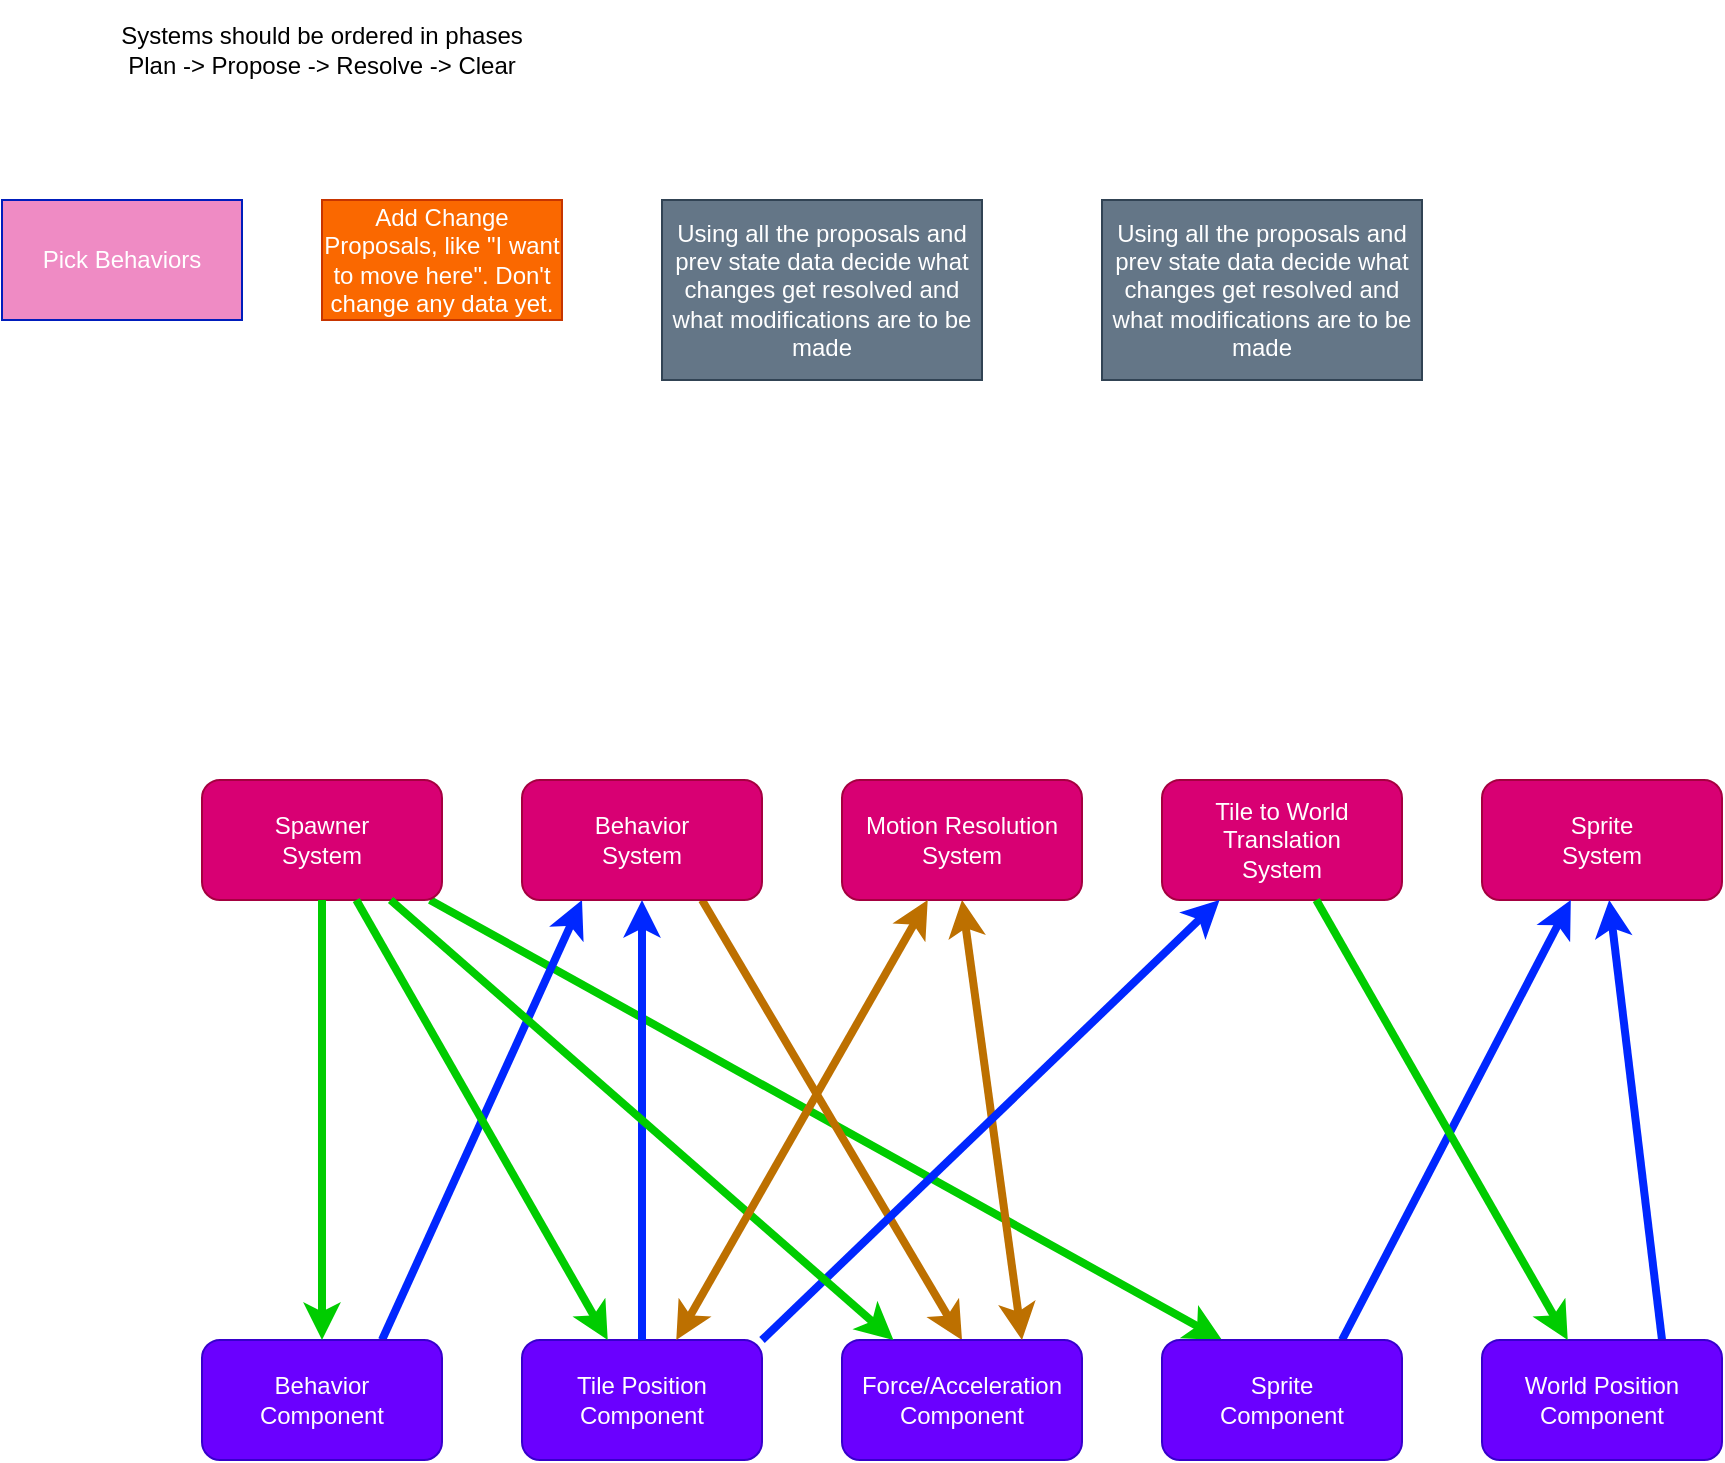 <mxfile>
    <diagram id="6vphwH7r_1HX4qWyt4NE" name="Page-1">
        <mxGraphModel dx="1111" dy="982" grid="1" gridSize="10" guides="1" tooltips="1" connect="1" arrows="1" fold="1" page="1" pageScale="1" pageWidth="900" pageHeight="1600" math="0" shadow="0">
            <root>
                <mxCell id="0"/>
                <mxCell id="1" parent="0"/>
                <mxCell id="2" value="Systems should be ordered in phases&lt;br&gt;Plan -&amp;gt; Propose -&amp;gt; Resolve -&amp;gt; Clear" style="text;strokeColor=none;align=center;fillColor=none;html=1;verticalAlign=middle;whiteSpace=wrap;rounded=0;" parent="1" vertex="1">
                    <mxGeometry x="130" y="140" width="220" height="50" as="geometry"/>
                </mxCell>
                <mxCell id="3" value="Pick Behaviors" style="rounded=0;whiteSpace=wrap;html=1;fillColor=#EF8BC4;fontColor=#ffffff;strokeColor=#001DBC;" parent="1" vertex="1">
                    <mxGeometry x="80" y="240" width="120" height="60" as="geometry"/>
                </mxCell>
                <mxCell id="4" value="&lt;font color=&quot;#ffffff&quot;&gt;Add Change Proposals, like &quot;I want to move here&quot;. Don't change any data yet.&lt;/font&gt;" style="rounded=0;whiteSpace=wrap;html=1;fillColor=#fa6800;strokeColor=#C73500;fontColor=#000000;" parent="1" vertex="1">
                    <mxGeometry x="240" y="240" width="120" height="60" as="geometry"/>
                </mxCell>
                <mxCell id="5" value="&lt;font color=&quot;#ffffff&quot;&gt;Using all the proposals and prev state data decide what changes get resolved and what modifications are to be made&lt;/font&gt;" style="rounded=0;whiteSpace=wrap;html=1;fillColor=#647687;strokeColor=#314354;fontColor=#ffffff;" parent="1" vertex="1">
                    <mxGeometry x="410" y="240" width="160" height="90" as="geometry"/>
                </mxCell>
                <mxCell id="6" value="&lt;font color=&quot;#ffffff&quot;&gt;Using all the proposals and prev state data decide what changes get resolved and what modifications are to be made&lt;/font&gt;" style="rounded=0;whiteSpace=wrap;html=1;fillColor=#647687;strokeColor=#314354;fontColor=#ffffff;" parent="1" vertex="1">
                    <mxGeometry x="630" y="240" width="160" height="90" as="geometry"/>
                </mxCell>
                <mxCell id="34" style="edgeStyle=none;html=1;strokeColor=#00CC00;strokeWidth=4;entryX=0.25;entryY=0;entryDx=0;entryDy=0;" edge="1" parent="1" source="7" target="28">
                    <mxGeometry relative="1" as="geometry"/>
                </mxCell>
                <mxCell id="7" value="Spawner&lt;br&gt;System" style="rounded=1;whiteSpace=wrap;html=1;fillColor=#d80073;fontColor=#ffffff;strokeColor=#A50040;" vertex="1" parent="1">
                    <mxGeometry x="180" y="530" width="120" height="60" as="geometry"/>
                </mxCell>
                <mxCell id="37" style="edgeStyle=none;html=1;exitX=0.75;exitY=0;exitDx=0;exitDy=0;entryX=0.25;entryY=1;entryDx=0;entryDy=0;strokeColor=#0027FF;strokeWidth=4;fillColor=#0050ef;" edge="1" parent="1" source="8" target="9">
                    <mxGeometry relative="1" as="geometry"/>
                </mxCell>
                <mxCell id="8" value="Behavior&lt;br&gt;Component" style="rounded=1;whiteSpace=wrap;html=1;fillColor=#6a00ff;fontColor=#ffffff;strokeColor=#3700CC;" vertex="1" parent="1">
                    <mxGeometry x="180" y="810" width="120" height="60" as="geometry"/>
                </mxCell>
                <mxCell id="41" style="edgeStyle=none;html=1;exitX=0.75;exitY=1;exitDx=0;exitDy=0;entryX=0.5;entryY=0;entryDx=0;entryDy=0;strokeColor=#BD7000;strokeWidth=4;startArrow=none;startFill=0;fillColor=#f0a30a;" edge="1" parent="1" source="9" target="12">
                    <mxGeometry relative="1" as="geometry"/>
                </mxCell>
                <mxCell id="9" value="Behavior&lt;br&gt;System" style="rounded=1;whiteSpace=wrap;html=1;fillColor=#d80073;fontColor=#ffffff;strokeColor=#A50040;" vertex="1" parent="1">
                    <mxGeometry x="340" y="530" width="120" height="60" as="geometry"/>
                </mxCell>
                <mxCell id="12" value="Force/Acceleration&lt;br&gt;Component" style="rounded=1;whiteSpace=wrap;html=1;fillColor=#6a00ff;fontColor=#ffffff;strokeColor=#3700CC;" vertex="1" parent="1">
                    <mxGeometry x="500" y="810" width="120" height="60" as="geometry"/>
                </mxCell>
                <mxCell id="43" style="edgeStyle=none;html=1;exitX=0.5;exitY=1;exitDx=0;exitDy=0;entryX=0.75;entryY=0;entryDx=0;entryDy=0;strokeColor=#BD7000;strokeWidth=4;startArrow=classic;startFill=1;fillColor=#f0a30a;" edge="1" parent="1" source="14" target="12">
                    <mxGeometry relative="1" as="geometry"/>
                </mxCell>
                <mxCell id="14" value="Motion Resolution&lt;br&gt;System" style="rounded=1;whiteSpace=wrap;html=1;fillColor=#d80073;fontColor=#ffffff;strokeColor=#A50040;" vertex="1" parent="1">
                    <mxGeometry x="500" y="530" width="120" height="60" as="geometry"/>
                </mxCell>
                <mxCell id="22" value="Tile to World&lt;br&gt;Translation&lt;br&gt;System" style="rounded=1;whiteSpace=wrap;html=1;fillColor=#d80073;fontColor=#ffffff;strokeColor=#A50040;" vertex="1" parent="1">
                    <mxGeometry x="660" y="530" width="120" height="60" as="geometry"/>
                </mxCell>
                <mxCell id="45" style="edgeStyle=none;html=1;exitX=0.75;exitY=0;exitDx=0;exitDy=0;strokeColor=#0027FF;strokeWidth=4;startArrow=none;startFill=0;" edge="1" parent="1" source="24" target="26">
                    <mxGeometry relative="1" as="geometry"/>
                </mxCell>
                <mxCell id="24" value="World Position Component" style="rounded=1;whiteSpace=wrap;html=1;fillColor=#6a00ff;fontColor=#ffffff;strokeColor=#3700CC;" vertex="1" parent="1">
                    <mxGeometry x="820" y="810" width="120" height="60" as="geometry"/>
                </mxCell>
                <mxCell id="26" value="Sprite&lt;br&gt;System" style="rounded=1;whiteSpace=wrap;html=1;fillColor=#d80073;fontColor=#ffffff;strokeColor=#A50040;" vertex="1" parent="1">
                    <mxGeometry x="820" y="530" width="120" height="60" as="geometry"/>
                </mxCell>
                <mxCell id="46" style="edgeStyle=none;html=1;exitX=0.75;exitY=0;exitDx=0;exitDy=0;strokeColor=#0027FF;strokeWidth=4;startArrow=none;startFill=0;" edge="1" parent="1" source="28" target="26">
                    <mxGeometry relative="1" as="geometry"/>
                </mxCell>
                <mxCell id="28" value="Sprite&lt;br&gt;Component" style="rounded=1;whiteSpace=wrap;html=1;fillColor=#6a00ff;fontColor=#ffffff;strokeColor=#3700CC;" vertex="1" parent="1">
                    <mxGeometry x="660" y="810" width="120" height="60" as="geometry"/>
                </mxCell>
                <mxCell id="44" style="edgeStyle=none;html=1;exitX=1;exitY=0;exitDx=0;exitDy=0;strokeColor=#0027FF;strokeWidth=4;startArrow=none;startFill=0;" edge="1" parent="1" source="32" target="22">
                    <mxGeometry relative="1" as="geometry"/>
                </mxCell>
                <mxCell id="32" value="Tile Position&lt;br&gt;Component" style="rounded=1;whiteSpace=wrap;html=1;fillColor=#6a00ff;fontColor=#ffffff;strokeColor=#3700CC;" vertex="1" parent="1">
                    <mxGeometry x="340" y="810" width="120" height="60" as="geometry"/>
                </mxCell>
                <mxCell id="35" style="edgeStyle=none;html=1;strokeColor=#00CC00;strokeWidth=4;" edge="1" parent="1" source="7" target="8">
                    <mxGeometry relative="1" as="geometry">
                        <mxPoint x="130" y="600" as="sourcePoint"/>
                        <mxPoint x="156.4" y="820" as="targetPoint"/>
                    </mxGeometry>
                </mxCell>
                <mxCell id="36" style="edgeStyle=none;html=1;strokeColor=#00CC00;strokeWidth=4;" edge="1" parent="1" source="7" target="32">
                    <mxGeometry relative="1" as="geometry">
                        <mxPoint x="250" y="590" as="sourcePoint"/>
                        <mxPoint x="166.4" y="830" as="targetPoint"/>
                    </mxGeometry>
                </mxCell>
                <mxCell id="38" style="edgeStyle=none;html=1;strokeColor=#0027FF;strokeWidth=4;fillColor=#0050ef;entryX=0.5;entryY=1;entryDx=0;entryDy=0;" edge="1" parent="1" source="32" target="9">
                    <mxGeometry relative="1" as="geometry">
                        <mxPoint x="560" y="890" as="sourcePoint"/>
                        <mxPoint x="700" y="670" as="targetPoint"/>
                    </mxGeometry>
                </mxCell>
                <mxCell id="39" style="edgeStyle=none;html=1;strokeColor=#00CC00;strokeWidth=4;" edge="1" parent="1" source="7" target="12">
                    <mxGeometry relative="1" as="geometry">
                        <mxPoint x="200" y="580" as="sourcePoint"/>
                        <mxPoint x="499.2" y="800" as="targetPoint"/>
                    </mxGeometry>
                </mxCell>
                <mxCell id="40" style="edgeStyle=none;html=1;strokeColor=#00CC00;strokeWidth=4;" edge="1" parent="1" source="22" target="24">
                    <mxGeometry relative="1" as="geometry">
                        <mxPoint x="870.001" y="640" as="sourcePoint"/>
                        <mxPoint x="1262.859" y="860" as="targetPoint"/>
                    </mxGeometry>
                </mxCell>
                <mxCell id="42" style="edgeStyle=none;html=1;strokeColor=#BD7000;strokeWidth=4;fillColor=#f0a30a;startArrow=classic;startFill=1;" edge="1" parent="1" source="32" target="14">
                    <mxGeometry relative="1" as="geometry">
                        <mxPoint x="465.2" y="820" as="sourcePoint"/>
                        <mxPoint x="430" y="600" as="targetPoint"/>
                    </mxGeometry>
                </mxCell>
            </root>
        </mxGraphModel>
    </diagram>
</mxfile>